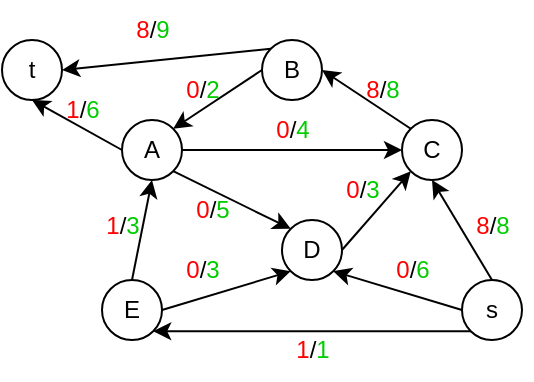 <mxfile version="22.1.0" type="github">
  <diagram name="第 1 页" id="eUHCqphNc-ZG55k6JqVS">
    <mxGraphModel dx="420" dy="232" grid="1" gridSize="10" guides="1" tooltips="1" connect="1" arrows="1" fold="1" page="1" pageScale="1" pageWidth="827" pageHeight="1169" math="0" shadow="0">
      <root>
        <mxCell id="0" />
        <mxCell id="1" parent="0" />
        <mxCell id="gzxq4vjlK3jYFN7eGjFc-10" style="rounded=0;orthogonalLoop=1;jettySize=auto;html=1;exitX=1;exitY=0.5;exitDx=0;exitDy=0;entryX=0;entryY=0.5;entryDx=0;entryDy=0;" edge="1" parent="1" source="gzxq4vjlK3jYFN7eGjFc-1" target="gzxq4vjlK3jYFN7eGjFc-3">
          <mxGeometry relative="1" as="geometry" />
        </mxCell>
        <mxCell id="gzxq4vjlK3jYFN7eGjFc-14" style="rounded=0;orthogonalLoop=1;jettySize=auto;html=1;exitX=1;exitY=1;exitDx=0;exitDy=0;entryX=0;entryY=0;entryDx=0;entryDy=0;" edge="1" parent="1" source="gzxq4vjlK3jYFN7eGjFc-1" target="gzxq4vjlK3jYFN7eGjFc-5">
          <mxGeometry relative="1" as="geometry" />
        </mxCell>
        <mxCell id="gzxq4vjlK3jYFN7eGjFc-30" style="rounded=0;orthogonalLoop=1;jettySize=auto;html=1;exitX=0;exitY=0.5;exitDx=0;exitDy=0;entryX=0.5;entryY=1;entryDx=0;entryDy=0;" edge="1" parent="1" source="gzxq4vjlK3jYFN7eGjFc-1" target="gzxq4vjlK3jYFN7eGjFc-21">
          <mxGeometry relative="1" as="geometry" />
        </mxCell>
        <mxCell id="gzxq4vjlK3jYFN7eGjFc-1" value="A" style="ellipse;whiteSpace=wrap;html=1;aspect=fixed;" vertex="1" parent="1">
          <mxGeometry x="350" y="870" width="30" height="30" as="geometry" />
        </mxCell>
        <mxCell id="gzxq4vjlK3jYFN7eGjFc-6" style="rounded=0;orthogonalLoop=1;jettySize=auto;html=1;exitX=0;exitY=0.5;exitDx=0;exitDy=0;entryX=1;entryY=0;entryDx=0;entryDy=0;" edge="1" parent="1" source="gzxq4vjlK3jYFN7eGjFc-2" target="gzxq4vjlK3jYFN7eGjFc-1">
          <mxGeometry relative="1" as="geometry" />
        </mxCell>
        <mxCell id="gzxq4vjlK3jYFN7eGjFc-28" style="rounded=0;orthogonalLoop=1;jettySize=auto;html=1;exitX=0;exitY=0;exitDx=0;exitDy=0;entryX=1;entryY=0.5;entryDx=0;entryDy=0;" edge="1" parent="1" source="gzxq4vjlK3jYFN7eGjFc-2" target="gzxq4vjlK3jYFN7eGjFc-21">
          <mxGeometry relative="1" as="geometry" />
        </mxCell>
        <mxCell id="gzxq4vjlK3jYFN7eGjFc-2" value="B" style="ellipse;whiteSpace=wrap;html=1;aspect=fixed;" vertex="1" parent="1">
          <mxGeometry x="420" y="830" width="30" height="30" as="geometry" />
        </mxCell>
        <mxCell id="gzxq4vjlK3jYFN7eGjFc-8" style="rounded=0;orthogonalLoop=1;jettySize=auto;html=1;exitX=0;exitY=0;exitDx=0;exitDy=0;entryX=1;entryY=0.5;entryDx=0;entryDy=0;" edge="1" parent="1" source="gzxq4vjlK3jYFN7eGjFc-3" target="gzxq4vjlK3jYFN7eGjFc-2">
          <mxGeometry relative="1" as="geometry" />
        </mxCell>
        <mxCell id="gzxq4vjlK3jYFN7eGjFc-3" value="C" style="ellipse;whiteSpace=wrap;html=1;aspect=fixed;" vertex="1" parent="1">
          <mxGeometry x="490" y="870" width="30" height="30" as="geometry" />
        </mxCell>
        <mxCell id="gzxq4vjlK3jYFN7eGjFc-16" style="rounded=0;orthogonalLoop=1;jettySize=auto;html=1;exitX=0.5;exitY=0;exitDx=0;exitDy=0;entryX=0.5;entryY=1;entryDx=0;entryDy=0;" edge="1" parent="1" source="gzxq4vjlK3jYFN7eGjFc-4" target="gzxq4vjlK3jYFN7eGjFc-1">
          <mxGeometry relative="1" as="geometry" />
        </mxCell>
        <mxCell id="gzxq4vjlK3jYFN7eGjFc-18" style="rounded=0;orthogonalLoop=1;jettySize=auto;html=1;exitX=1;exitY=0.5;exitDx=0;exitDy=0;entryX=0;entryY=1;entryDx=0;entryDy=0;" edge="1" parent="1" source="gzxq4vjlK3jYFN7eGjFc-4" target="gzxq4vjlK3jYFN7eGjFc-5">
          <mxGeometry relative="1" as="geometry" />
        </mxCell>
        <mxCell id="gzxq4vjlK3jYFN7eGjFc-4" value="E" style="ellipse;whiteSpace=wrap;html=1;aspect=fixed;" vertex="1" parent="1">
          <mxGeometry x="340" y="950" width="30" height="30" as="geometry" />
        </mxCell>
        <mxCell id="gzxq4vjlK3jYFN7eGjFc-12" style="rounded=0;orthogonalLoop=1;jettySize=auto;html=1;exitX=1;exitY=0.5;exitDx=0;exitDy=0;entryX=0;entryY=1;entryDx=0;entryDy=0;" edge="1" parent="1" source="gzxq4vjlK3jYFN7eGjFc-5" target="gzxq4vjlK3jYFN7eGjFc-3">
          <mxGeometry relative="1" as="geometry" />
        </mxCell>
        <mxCell id="gzxq4vjlK3jYFN7eGjFc-5" value="D" style="ellipse;whiteSpace=wrap;html=1;aspect=fixed;" vertex="1" parent="1">
          <mxGeometry x="430" y="920" width="30" height="30" as="geometry" />
        </mxCell>
        <mxCell id="gzxq4vjlK3jYFN7eGjFc-22" style="rounded=0;orthogonalLoop=1;jettySize=auto;html=1;exitX=0.5;exitY=0;exitDx=0;exitDy=0;entryX=0.5;entryY=1;entryDx=0;entryDy=0;" edge="1" parent="1" source="gzxq4vjlK3jYFN7eGjFc-20" target="gzxq4vjlK3jYFN7eGjFc-3">
          <mxGeometry relative="1" as="geometry" />
        </mxCell>
        <mxCell id="gzxq4vjlK3jYFN7eGjFc-24" style="rounded=0;orthogonalLoop=1;jettySize=auto;html=1;exitX=0;exitY=0.5;exitDx=0;exitDy=0;entryX=1;entryY=1;entryDx=0;entryDy=0;" edge="1" parent="1" source="gzxq4vjlK3jYFN7eGjFc-20" target="gzxq4vjlK3jYFN7eGjFc-5">
          <mxGeometry relative="1" as="geometry" />
        </mxCell>
        <mxCell id="gzxq4vjlK3jYFN7eGjFc-26" style="rounded=0;orthogonalLoop=1;jettySize=auto;html=1;exitX=0;exitY=1;exitDx=0;exitDy=0;entryX=1;entryY=1;entryDx=0;entryDy=0;" edge="1" parent="1" source="gzxq4vjlK3jYFN7eGjFc-20" target="gzxq4vjlK3jYFN7eGjFc-4">
          <mxGeometry relative="1" as="geometry" />
        </mxCell>
        <mxCell id="gzxq4vjlK3jYFN7eGjFc-20" value="s" style="ellipse;whiteSpace=wrap;html=1;aspect=fixed;" vertex="1" parent="1">
          <mxGeometry x="520" y="950" width="30" height="30" as="geometry" />
        </mxCell>
        <mxCell id="gzxq4vjlK3jYFN7eGjFc-21" value="t" style="ellipse;whiteSpace=wrap;html=1;aspect=fixed;" vertex="1" parent="1">
          <mxGeometry x="290" y="830" width="30" height="30" as="geometry" />
        </mxCell>
        <mxCell id="gzxq4vjlK3jYFN7eGjFc-23" value="&lt;font color=&quot;#ff0000&quot;&gt;8&lt;/font&gt;/&lt;font color=&quot;#00cc00&quot;&gt;8&lt;/font&gt;" style="text;html=1;align=center;verticalAlign=middle;resizable=0;points=[];autosize=1;strokeColor=none;fillColor=none;" vertex="1" parent="1">
          <mxGeometry x="515" y="908" width="40" height="30" as="geometry" />
        </mxCell>
        <mxCell id="gzxq4vjlK3jYFN7eGjFc-32" value="&lt;font color=&quot;#ff0000&quot;&gt;0&lt;/font&gt;/&lt;font color=&quot;#00cc00&quot;&gt;6&lt;/font&gt;" style="text;html=1;align=center;verticalAlign=middle;resizable=0;points=[];autosize=1;strokeColor=none;fillColor=none;" vertex="1" parent="1">
          <mxGeometry x="475" y="930" width="40" height="30" as="geometry" />
        </mxCell>
        <mxCell id="gzxq4vjlK3jYFN7eGjFc-33" value="&lt;font color=&quot;#ff0000&quot;&gt;8&lt;/font&gt;/&lt;font color=&quot;#00cc00&quot;&gt;8&lt;/font&gt;" style="text;html=1;align=center;verticalAlign=middle;resizable=0;points=[];autosize=1;strokeColor=none;fillColor=none;" vertex="1" parent="1">
          <mxGeometry x="460" y="840" width="40" height="30" as="geometry" />
        </mxCell>
        <mxCell id="gzxq4vjlK3jYFN7eGjFc-34" value="&lt;font color=&quot;#ff0000&quot;&gt;8&lt;/font&gt;/&lt;font color=&quot;#00cc00&quot;&gt;9&lt;/font&gt;" style="text;html=1;align=center;verticalAlign=middle;resizable=0;points=[];autosize=1;strokeColor=none;fillColor=none;" vertex="1" parent="1">
          <mxGeometry x="345" y="810" width="40" height="30" as="geometry" />
        </mxCell>
        <mxCell id="gzxq4vjlK3jYFN7eGjFc-35" value="&lt;font color=&quot;#ff0000&quot;&gt;1&lt;/font&gt;/&lt;font color=&quot;#00cc00&quot;&gt;1&lt;/font&gt;" style="text;html=1;align=center;verticalAlign=middle;resizable=0;points=[];autosize=1;strokeColor=none;fillColor=none;" vertex="1" parent="1">
          <mxGeometry x="425" y="970" width="40" height="30" as="geometry" />
        </mxCell>
        <mxCell id="gzxq4vjlK3jYFN7eGjFc-36" value="&lt;font color=&quot;#ff0000&quot;&gt;1&lt;/font&gt;/&lt;font color=&quot;#00cc00&quot;&gt;3&lt;/font&gt;" style="text;html=1;align=center;verticalAlign=middle;resizable=0;points=[];autosize=1;strokeColor=none;fillColor=none;" vertex="1" parent="1">
          <mxGeometry x="330" y="908" width="40" height="30" as="geometry" />
        </mxCell>
        <mxCell id="gzxq4vjlK3jYFN7eGjFc-37" value="&lt;font color=&quot;#ff0000&quot;&gt;1&lt;/font&gt;/&lt;font color=&quot;#00cc00&quot;&gt;6&lt;/font&gt;" style="text;html=1;align=center;verticalAlign=middle;resizable=0;points=[];autosize=1;strokeColor=none;fillColor=none;" vertex="1" parent="1">
          <mxGeometry x="310" y="850" width="40" height="30" as="geometry" />
        </mxCell>
        <mxCell id="gzxq4vjlK3jYFN7eGjFc-38" value="&lt;font color=&quot;#ff0000&quot;&gt;0&lt;/font&gt;/&lt;font color=&quot;#00cc00&quot;&gt;2&lt;/font&gt;" style="text;html=1;align=center;verticalAlign=middle;resizable=0;points=[];autosize=1;strokeColor=none;fillColor=none;" vertex="1" parent="1">
          <mxGeometry x="370" y="840" width="40" height="30" as="geometry" />
        </mxCell>
        <mxCell id="gzxq4vjlK3jYFN7eGjFc-39" value="&lt;font color=&quot;#ff0000&quot;&gt;0&lt;/font&gt;/&lt;font color=&quot;#00cc00&quot;&gt;4&lt;/font&gt;" style="text;html=1;align=center;verticalAlign=middle;resizable=0;points=[];autosize=1;strokeColor=none;fillColor=none;" vertex="1" parent="1">
          <mxGeometry x="415" y="860" width="40" height="30" as="geometry" />
        </mxCell>
        <mxCell id="gzxq4vjlK3jYFN7eGjFc-40" value="&lt;font color=&quot;#ff0000&quot;&gt;0&lt;/font&gt;/&lt;font color=&quot;#00cc00&quot;&gt;3&lt;/font&gt;" style="text;html=1;align=center;verticalAlign=middle;resizable=0;points=[];autosize=1;strokeColor=none;fillColor=none;" vertex="1" parent="1">
          <mxGeometry x="450" y="890" width="40" height="30" as="geometry" />
        </mxCell>
        <mxCell id="gzxq4vjlK3jYFN7eGjFc-41" value="&lt;font color=&quot;#ff0000&quot;&gt;0&lt;/font&gt;/&lt;font color=&quot;#00cc00&quot;&gt;5&lt;/font&gt;" style="text;html=1;align=center;verticalAlign=middle;resizable=0;points=[];autosize=1;strokeColor=none;fillColor=none;" vertex="1" parent="1">
          <mxGeometry x="375" y="900" width="40" height="30" as="geometry" />
        </mxCell>
        <mxCell id="gzxq4vjlK3jYFN7eGjFc-42" value="&lt;font color=&quot;#ff0000&quot;&gt;0&lt;/font&gt;/&lt;font color=&quot;#00cc00&quot;&gt;3&lt;/font&gt;" style="text;html=1;align=center;verticalAlign=middle;resizable=0;points=[];autosize=1;strokeColor=none;fillColor=none;" vertex="1" parent="1">
          <mxGeometry x="370" y="930" width="40" height="30" as="geometry" />
        </mxCell>
      </root>
    </mxGraphModel>
  </diagram>
</mxfile>
